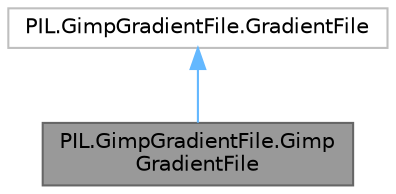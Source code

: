 digraph "PIL.GimpGradientFile.GimpGradientFile"
{
 // LATEX_PDF_SIZE
  bgcolor="transparent";
  edge [fontname=Helvetica,fontsize=10,labelfontname=Helvetica,labelfontsize=10];
  node [fontname=Helvetica,fontsize=10,shape=box,height=0.2,width=0.4];
  Node1 [id="Node000001",label="PIL.GimpGradientFile.Gimp\lGradientFile",height=0.2,width=0.4,color="gray40", fillcolor="grey60", style="filled", fontcolor="black",tooltip=" "];
  Node2 -> Node1 [id="edge1_Node000001_Node000002",dir="back",color="steelblue1",style="solid",tooltip=" "];
  Node2 [id="Node000002",label="PIL.GimpGradientFile.GradientFile",height=0.2,width=0.4,color="grey75", fillcolor="white", style="filled",URL="$d6/d74/classPIL_1_1GimpGradientFile_1_1GradientFile.html",tooltip=" "];
}
